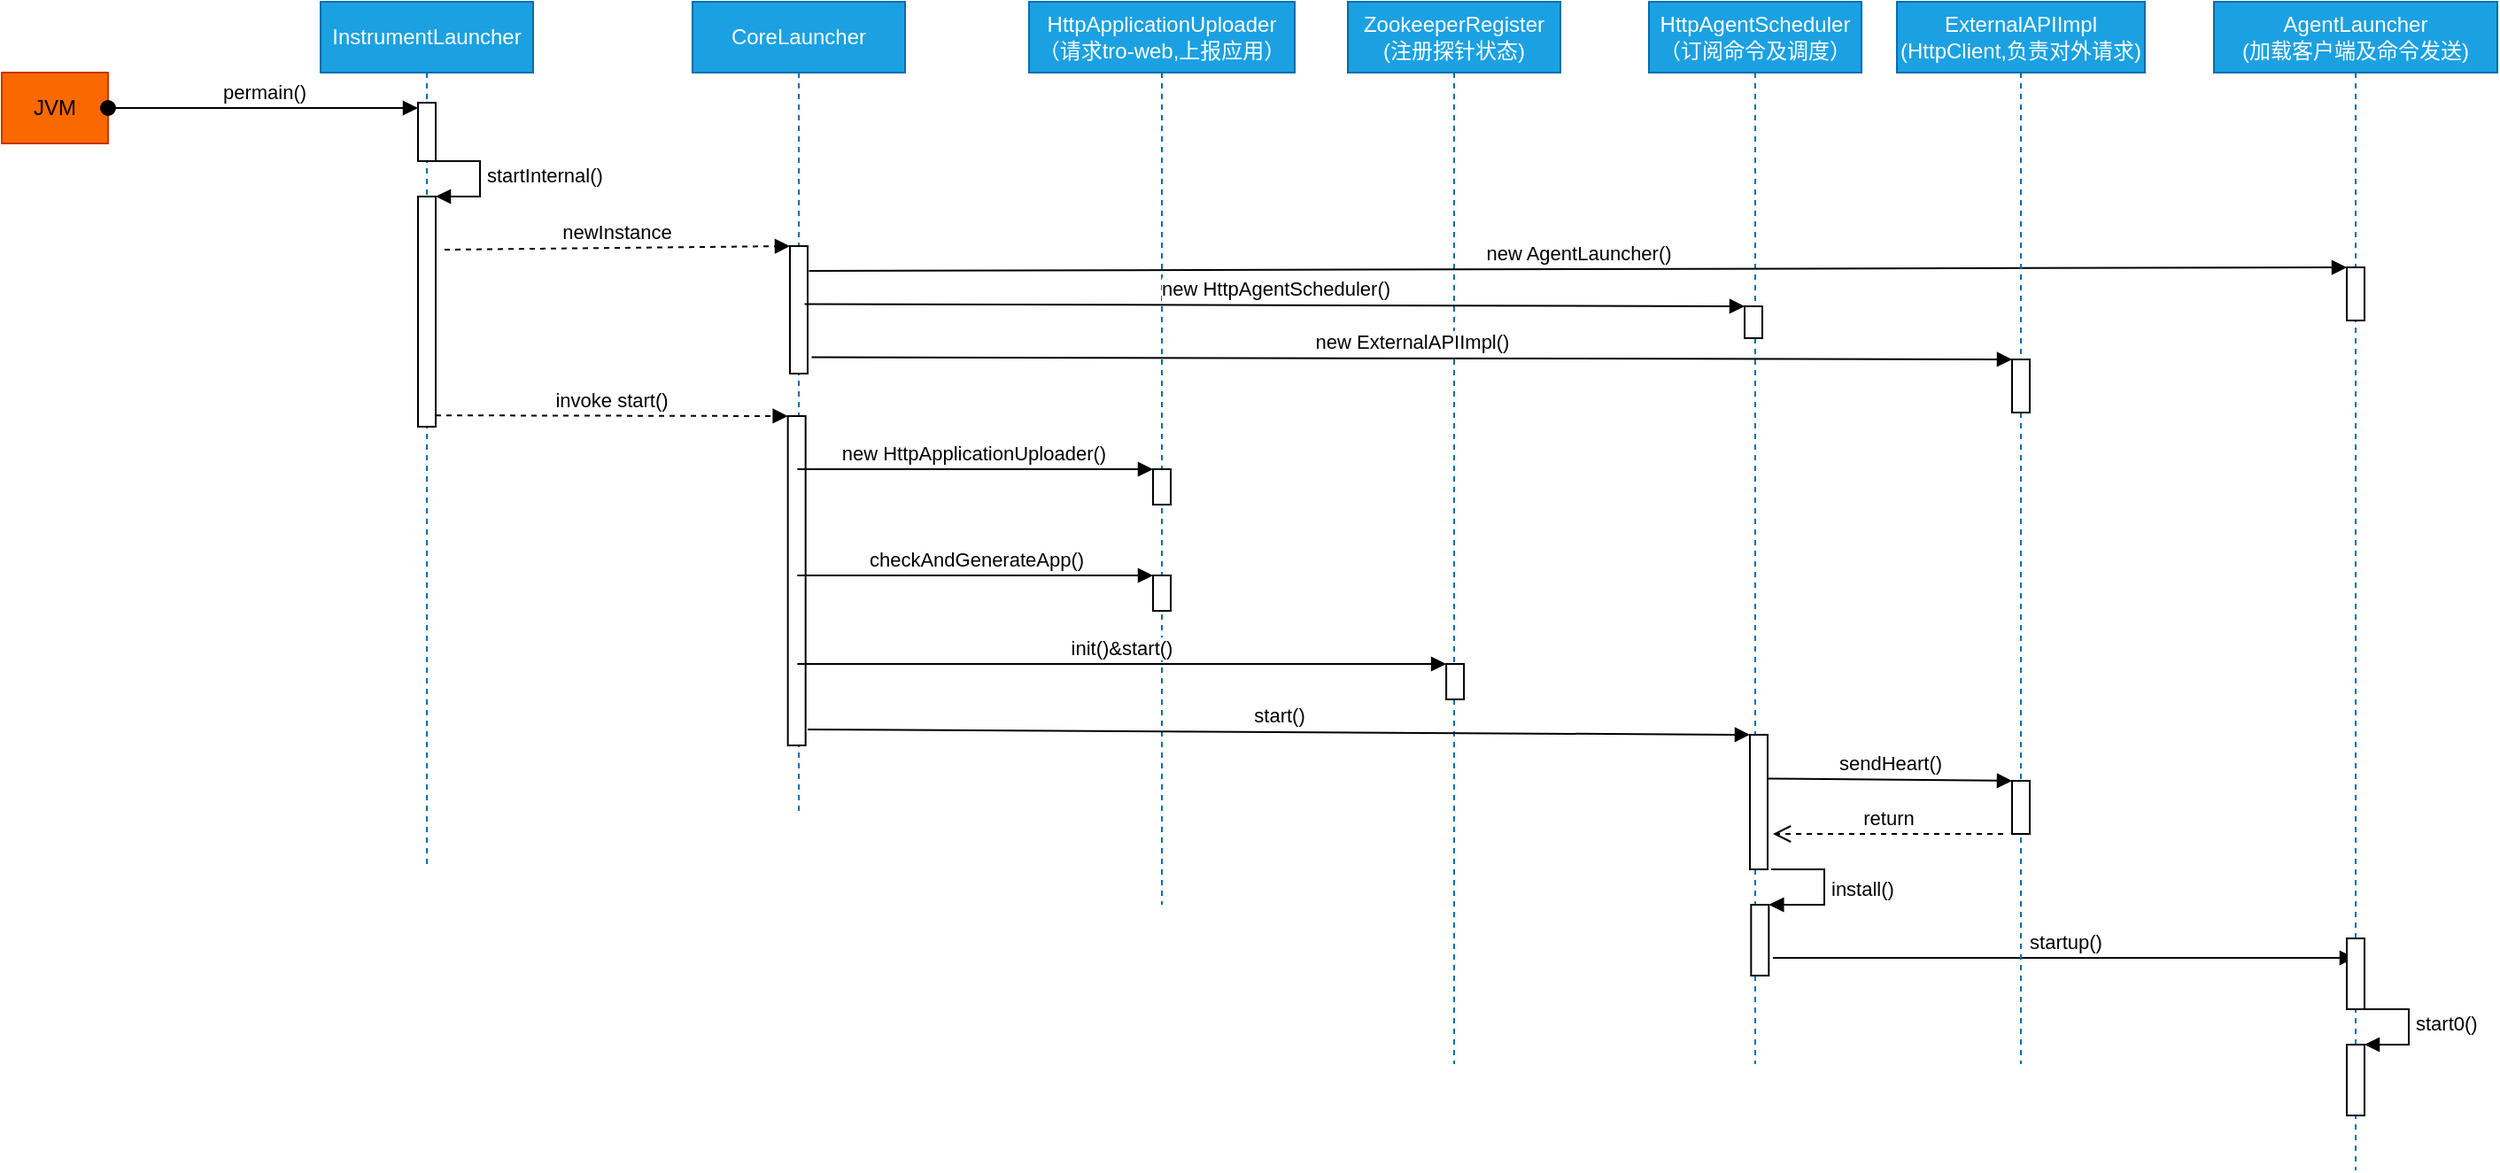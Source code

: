 <mxfile version="17.1.3" type="github">
  <diagram id="n1LbfUe45LzQ4e55JKUi" name="Page-1">
    <mxGraphModel dx="2102" dy="1364" grid="1" gridSize="10" guides="1" tooltips="1" connect="1" arrows="1" fold="1" page="1" pageScale="1" pageWidth="1654" pageHeight="1169" math="0" shadow="0">
      <root>
        <mxCell id="0" />
        <mxCell id="1" parent="0" />
        <mxCell id="5Ai56NyqRpiqRsNTo6nC-1" value="InstrumentLauncher" style="shape=umlLifeline;perimeter=lifelinePerimeter;whiteSpace=wrap;html=1;container=1;collapsible=0;recursiveResize=0;outlineConnect=0;fillColor=#1ba1e2;fontColor=#ffffff;strokeColor=#006EAF;" vertex="1" parent="1">
          <mxGeometry x="220" y="70" width="120" height="490" as="geometry" />
        </mxCell>
        <mxCell id="5Ai56NyqRpiqRsNTo6nC-7" value="" style="html=1;points=[];perimeter=orthogonalPerimeter;" vertex="1" parent="5Ai56NyqRpiqRsNTo6nC-1">
          <mxGeometry x="55" y="57" width="10" height="33" as="geometry" />
        </mxCell>
        <mxCell id="5Ai56NyqRpiqRsNTo6nC-9" value="" style="html=1;points=[];perimeter=orthogonalPerimeter;" vertex="1" parent="5Ai56NyqRpiqRsNTo6nC-1">
          <mxGeometry x="55" y="110" width="10" height="130" as="geometry" />
        </mxCell>
        <mxCell id="5Ai56NyqRpiqRsNTo6nC-10" value="startInternal()" style="edgeStyle=orthogonalEdgeStyle;html=1;align=left;spacingLeft=2;endArrow=block;rounded=0;entryX=1;entryY=0;" edge="1" target="5Ai56NyqRpiqRsNTo6nC-9" parent="5Ai56NyqRpiqRsNTo6nC-1">
          <mxGeometry relative="1" as="geometry">
            <mxPoint x="60" y="90" as="sourcePoint" />
            <Array as="points">
              <mxPoint x="90" y="90" />
            </Array>
          </mxGeometry>
        </mxCell>
        <mxCell id="5Ai56NyqRpiqRsNTo6nC-2" value="CoreLauncher" style="shape=umlLifeline;perimeter=lifelinePerimeter;whiteSpace=wrap;html=1;container=1;collapsible=0;recursiveResize=0;outlineConnect=0;fillColor=#1ba1e2;fontColor=#ffffff;strokeColor=#006EAF;" vertex="1" parent="1">
          <mxGeometry x="430" y="70" width="120" height="460" as="geometry" />
        </mxCell>
        <mxCell id="5Ai56NyqRpiqRsNTo6nC-11" value="" style="html=1;points=[];perimeter=orthogonalPerimeter;" vertex="1" parent="5Ai56NyqRpiqRsNTo6nC-2">
          <mxGeometry x="55" y="138" width="10" height="72" as="geometry" />
        </mxCell>
        <mxCell id="5Ai56NyqRpiqRsNTo6nC-14" value="" style="html=1;points=[];perimeter=orthogonalPerimeter;" vertex="1" parent="5Ai56NyqRpiqRsNTo6nC-2">
          <mxGeometry x="53.83" y="234" width="10" height="186" as="geometry" />
        </mxCell>
        <mxCell id="5Ai56NyqRpiqRsNTo6nC-15" value="invoke start()" style="html=1;verticalAlign=bottom;endArrow=block;entryX=0;entryY=0;rounded=0;exitX=1.117;exitY=0.276;exitDx=0;exitDy=0;exitPerimeter=0;dashed=1;" edge="1" parent="5Ai56NyqRpiqRsNTo6nC-2" target="5Ai56NyqRpiqRsNTo6nC-14">
          <mxGeometry relative="1" as="geometry">
            <mxPoint x="-145.0" y="233.6" as="sourcePoint" />
          </mxGeometry>
        </mxCell>
        <mxCell id="5Ai56NyqRpiqRsNTo6nC-3" value="HttpApplicationUploader（请求tro-web,上报应用）" style="shape=umlLifeline;perimeter=lifelinePerimeter;whiteSpace=wrap;html=1;container=1;collapsible=0;recursiveResize=0;outlineConnect=0;fillColor=#1ba1e2;fontColor=#ffffff;strokeColor=#006EAF;" vertex="1" parent="1">
          <mxGeometry x="620" y="70" width="150" height="510" as="geometry" />
        </mxCell>
        <mxCell id="5Ai56NyqRpiqRsNTo6nC-16" value="" style="html=1;points=[];perimeter=orthogonalPerimeter;" vertex="1" parent="5Ai56NyqRpiqRsNTo6nC-3">
          <mxGeometry x="70" y="264" width="10" height="20" as="geometry" />
        </mxCell>
        <mxCell id="5Ai56NyqRpiqRsNTo6nC-19" value="" style="html=1;points=[];perimeter=orthogonalPerimeter;" vertex="1" parent="5Ai56NyqRpiqRsNTo6nC-3">
          <mxGeometry x="70" y="324" width="10" height="20" as="geometry" />
        </mxCell>
        <mxCell id="5Ai56NyqRpiqRsNTo6nC-4" value="ZookeeperRegister&lt;br&gt;(注册探针状态)" style="shape=umlLifeline;perimeter=lifelinePerimeter;whiteSpace=wrap;html=1;container=1;collapsible=0;recursiveResize=0;outlineConnect=0;fillColor=#1ba1e2;fontColor=#ffffff;strokeColor=#006EAF;" vertex="1" parent="1">
          <mxGeometry x="800" y="70" width="120" height="600" as="geometry" />
        </mxCell>
        <mxCell id="5Ai56NyqRpiqRsNTo6nC-22" value="" style="html=1;points=[];perimeter=orthogonalPerimeter;" vertex="1" parent="5Ai56NyqRpiqRsNTo6nC-4">
          <mxGeometry x="55.55" y="374" width="10" height="20" as="geometry" />
        </mxCell>
        <mxCell id="5Ai56NyqRpiqRsNTo6nC-5" value="HttpAgentScheduler&lt;br&gt;（订阅命令及调度）" style="shape=umlLifeline;perimeter=lifelinePerimeter;whiteSpace=wrap;html=1;container=1;collapsible=0;recursiveResize=0;outlineConnect=0;fillColor=#1ba1e2;fontColor=#ffffff;strokeColor=#006EAF;" vertex="1" parent="1">
          <mxGeometry x="970" y="70" width="120" height="600" as="geometry" />
        </mxCell>
        <mxCell id="5Ai56NyqRpiqRsNTo6nC-34" value="" style="html=1;points=[];perimeter=orthogonalPerimeter;" vertex="1" parent="5Ai56NyqRpiqRsNTo6nC-5">
          <mxGeometry x="54" y="172" width="10" height="18" as="geometry" />
        </mxCell>
        <mxCell id="5Ai56NyqRpiqRsNTo6nC-37" value="" style="html=1;points=[];perimeter=orthogonalPerimeter;" vertex="1" parent="5Ai56NyqRpiqRsNTo6nC-5">
          <mxGeometry x="57" y="413.99" width="10" height="76.01" as="geometry" />
        </mxCell>
        <mxCell id="5Ai56NyqRpiqRsNTo6nC-38" value="start()" style="html=1;verticalAlign=bottom;endArrow=block;entryX=0;entryY=0;rounded=0;exitX=0.867;exitY=0.969;exitDx=0;exitDy=0;exitPerimeter=0;" edge="1" parent="5Ai56NyqRpiqRsNTo6nC-5" target="5Ai56NyqRpiqRsNTo6nC-37">
          <mxGeometry relative="1" as="geometry">
            <mxPoint x="-475.0" y="410.998" as="sourcePoint" />
          </mxGeometry>
        </mxCell>
        <mxCell id="5Ai56NyqRpiqRsNTo6nC-51" value="" style="html=1;points=[];perimeter=orthogonalPerimeter;" vertex="1" parent="5Ai56NyqRpiqRsNTo6nC-5">
          <mxGeometry x="57.66" y="510" width="10" height="40" as="geometry" />
        </mxCell>
        <mxCell id="5Ai56NyqRpiqRsNTo6nC-52" value="install()" style="edgeStyle=orthogonalEdgeStyle;html=1;align=left;spacingLeft=2;endArrow=block;rounded=0;entryX=1;entryY=0;" edge="1" target="5Ai56NyqRpiqRsNTo6nC-51" parent="5Ai56NyqRpiqRsNTo6nC-5">
          <mxGeometry relative="1" as="geometry">
            <mxPoint x="69" y="490" as="sourcePoint" />
            <Array as="points">
              <mxPoint x="99" y="490" />
            </Array>
          </mxGeometry>
        </mxCell>
        <mxCell id="5Ai56NyqRpiqRsNTo6nC-53" value="startup()" style="html=1;verticalAlign=bottom;endArrow=block;rounded=0;" edge="1" parent="5Ai56NyqRpiqRsNTo6nC-5" target="5Ai56NyqRpiqRsNTo6nC-28">
          <mxGeometry width="80" relative="1" as="geometry">
            <mxPoint x="70" y="540" as="sourcePoint" />
            <mxPoint x="150" y="540" as="targetPoint" />
          </mxGeometry>
        </mxCell>
        <mxCell id="5Ai56NyqRpiqRsNTo6nC-6" value="JVM" style="rounded=0;whiteSpace=wrap;html=1;fillColor=#fa6800;fontColor=#000000;strokeColor=#C73500;" vertex="1" parent="1">
          <mxGeometry x="40" y="110" width="60" height="40" as="geometry" />
        </mxCell>
        <mxCell id="5Ai56NyqRpiqRsNTo6nC-8" value="permain()" style="html=1;verticalAlign=bottom;startArrow=oval;endArrow=block;startSize=8;rounded=0;exitX=1;exitY=0.5;exitDx=0;exitDy=0;" edge="1" target="5Ai56NyqRpiqRsNTo6nC-7" parent="1" source="5Ai56NyqRpiqRsNTo6nC-6">
          <mxGeometry relative="1" as="geometry">
            <mxPoint x="215" y="127" as="sourcePoint" />
          </mxGeometry>
        </mxCell>
        <mxCell id="5Ai56NyqRpiqRsNTo6nC-12" value="newInstance" style="html=1;verticalAlign=bottom;endArrow=block;entryX=0;entryY=0;rounded=0;dashed=1;" edge="1" target="5Ai56NyqRpiqRsNTo6nC-11" parent="1">
          <mxGeometry relative="1" as="geometry">
            <mxPoint x="290" y="210" as="sourcePoint" />
          </mxGeometry>
        </mxCell>
        <mxCell id="5Ai56NyqRpiqRsNTo6nC-17" value="new HttpApplicationUploader()&amp;nbsp;" style="html=1;verticalAlign=bottom;endArrow=block;entryX=0;entryY=0;rounded=0;" edge="1" target="5Ai56NyqRpiqRsNTo6nC-16" parent="1">
          <mxGeometry relative="1" as="geometry">
            <mxPoint x="489.167" y="334" as="sourcePoint" />
          </mxGeometry>
        </mxCell>
        <mxCell id="5Ai56NyqRpiqRsNTo6nC-20" value="checkAndGenerateApp()" style="html=1;verticalAlign=bottom;endArrow=block;entryX=0;entryY=0;rounded=0;" edge="1" target="5Ai56NyqRpiqRsNTo6nC-19" parent="1">
          <mxGeometry relative="1" as="geometry">
            <mxPoint x="489.167" y="394" as="sourcePoint" />
          </mxGeometry>
        </mxCell>
        <mxCell id="5Ai56NyqRpiqRsNTo6nC-23" value="init()&amp;amp;start()" style="html=1;verticalAlign=bottom;endArrow=block;entryX=0;entryY=0;rounded=0;" edge="1" parent="1" target="5Ai56NyqRpiqRsNTo6nC-22">
          <mxGeometry relative="1" as="geometry">
            <mxPoint x="489.167" y="444" as="sourcePoint" />
          </mxGeometry>
        </mxCell>
        <mxCell id="5Ai56NyqRpiqRsNTo6nC-28" value="AgentLauncher&lt;br&gt;(加载客户端及命令发送)" style="shape=umlLifeline;perimeter=lifelinePerimeter;whiteSpace=wrap;html=1;container=1;collapsible=0;recursiveResize=0;outlineConnect=0;fillColor=#1ba1e2;fontColor=#ffffff;strokeColor=#006EAF;" vertex="1" parent="1">
          <mxGeometry x="1289" y="70" width="160" height="660" as="geometry" />
        </mxCell>
        <mxCell id="5Ai56NyqRpiqRsNTo6nC-31" value="" style="html=1;points=[];perimeter=orthogonalPerimeter;" vertex="1" parent="5Ai56NyqRpiqRsNTo6nC-28">
          <mxGeometry x="75" y="150" width="10" height="30" as="geometry" />
        </mxCell>
        <mxCell id="5Ai56NyqRpiqRsNTo6nC-54" value="" style="html=1;points=[];perimeter=orthogonalPerimeter;" vertex="1" parent="5Ai56NyqRpiqRsNTo6nC-28">
          <mxGeometry x="75" y="529" width="10" height="40" as="geometry" />
        </mxCell>
        <mxCell id="5Ai56NyqRpiqRsNTo6nC-55" value="" style="html=1;points=[];perimeter=orthogonalPerimeter;" vertex="1" parent="5Ai56NyqRpiqRsNTo6nC-28">
          <mxGeometry x="75" y="589" width="10" height="40" as="geometry" />
        </mxCell>
        <mxCell id="5Ai56NyqRpiqRsNTo6nC-56" value="start0()" style="edgeStyle=orthogonalEdgeStyle;html=1;align=left;spacingLeft=2;endArrow=block;rounded=0;entryX=1;entryY=0;" edge="1" target="5Ai56NyqRpiqRsNTo6nC-55" parent="5Ai56NyqRpiqRsNTo6nC-28">
          <mxGeometry relative="1" as="geometry">
            <mxPoint x="80" y="569" as="sourcePoint" />
            <Array as="points">
              <mxPoint x="110" y="569" />
            </Array>
          </mxGeometry>
        </mxCell>
        <mxCell id="5Ai56NyqRpiqRsNTo6nC-32" value="new AgentLauncher()" style="html=1;verticalAlign=bottom;endArrow=block;entryX=0;entryY=0;rounded=0;exitX=1.075;exitY=0.194;exitDx=0;exitDy=0;exitPerimeter=0;" edge="1" target="5Ai56NyqRpiqRsNTo6nC-31" parent="1" source="5Ai56NyqRpiqRsNTo6nC-11">
          <mxGeometry relative="1" as="geometry">
            <mxPoint x="500" y="220" as="sourcePoint" />
          </mxGeometry>
        </mxCell>
        <mxCell id="5Ai56NyqRpiqRsNTo6nC-35" value="new HttpAgentScheduler()" style="html=1;verticalAlign=bottom;endArrow=block;entryX=0;entryY=0;rounded=0;exitX=0.825;exitY=0.455;exitDx=0;exitDy=0;exitPerimeter=0;" edge="1" target="5Ai56NyqRpiqRsNTo6nC-34" parent="1" source="5Ai56NyqRpiqRsNTo6nC-11">
          <mxGeometry relative="1" as="geometry">
            <mxPoint x="500" y="242" as="sourcePoint" />
          </mxGeometry>
        </mxCell>
        <mxCell id="5Ai56NyqRpiqRsNTo6nC-39" value="ExternalAPIImpl&lt;br&gt;(HttpClient,负责对外请求)" style="shape=umlLifeline;perimeter=lifelinePerimeter;whiteSpace=wrap;html=1;container=1;collapsible=0;recursiveResize=0;outlineConnect=0;fillColor=#1ba1e2;fontColor=#ffffff;strokeColor=#006EAF;" vertex="1" parent="1">
          <mxGeometry x="1110" y="70" width="140" height="600" as="geometry" />
        </mxCell>
        <mxCell id="5Ai56NyqRpiqRsNTo6nC-43" value="" style="html=1;points=[];perimeter=orthogonalPerimeter;" vertex="1" parent="5Ai56NyqRpiqRsNTo6nC-39">
          <mxGeometry x="65" y="202" width="10" height="30" as="geometry" />
        </mxCell>
        <mxCell id="5Ai56NyqRpiqRsNTo6nC-45" value="" style="html=1;points=[];perimeter=orthogonalPerimeter;" vertex="1" parent="5Ai56NyqRpiqRsNTo6nC-39">
          <mxGeometry x="65" y="440" width="10" height="30" as="geometry" />
        </mxCell>
        <mxCell id="5Ai56NyqRpiqRsNTo6nC-44" value="new ExternalAPIImpl()" style="html=1;verticalAlign=bottom;endArrow=block;entryX=0;entryY=0;rounded=0;exitX=0.825;exitY=0.455;exitDx=0;exitDy=0;exitPerimeter=0;" edge="1" parent="1" target="5Ai56NyqRpiqRsNTo6nC-43">
          <mxGeometry relative="1" as="geometry">
            <mxPoint x="497.25" y="270.76" as="sourcePoint" />
          </mxGeometry>
        </mxCell>
        <mxCell id="5Ai56NyqRpiqRsNTo6nC-46" value="sendHeart()" style="html=1;verticalAlign=bottom;endArrow=block;entryX=0;entryY=0;rounded=0;exitX=1.008;exitY=0.325;exitDx=0;exitDy=0;exitPerimeter=0;" edge="1" target="5Ai56NyqRpiqRsNTo6nC-45" parent="1" source="5Ai56NyqRpiqRsNTo6nC-37">
          <mxGeometry relative="1" as="geometry">
            <mxPoint x="1105" y="510" as="sourcePoint" />
          </mxGeometry>
        </mxCell>
        <mxCell id="5Ai56NyqRpiqRsNTo6nC-50" value="return" style="html=1;verticalAlign=bottom;endArrow=open;dashed=1;endSize=8;rounded=0;" edge="1" parent="1">
          <mxGeometry relative="1" as="geometry">
            <mxPoint x="1040" y="540" as="targetPoint" />
            <mxPoint x="1170" y="540" as="sourcePoint" />
            <Array as="points">
              <mxPoint x="1100" y="540" />
            </Array>
          </mxGeometry>
        </mxCell>
      </root>
    </mxGraphModel>
  </diagram>
</mxfile>
